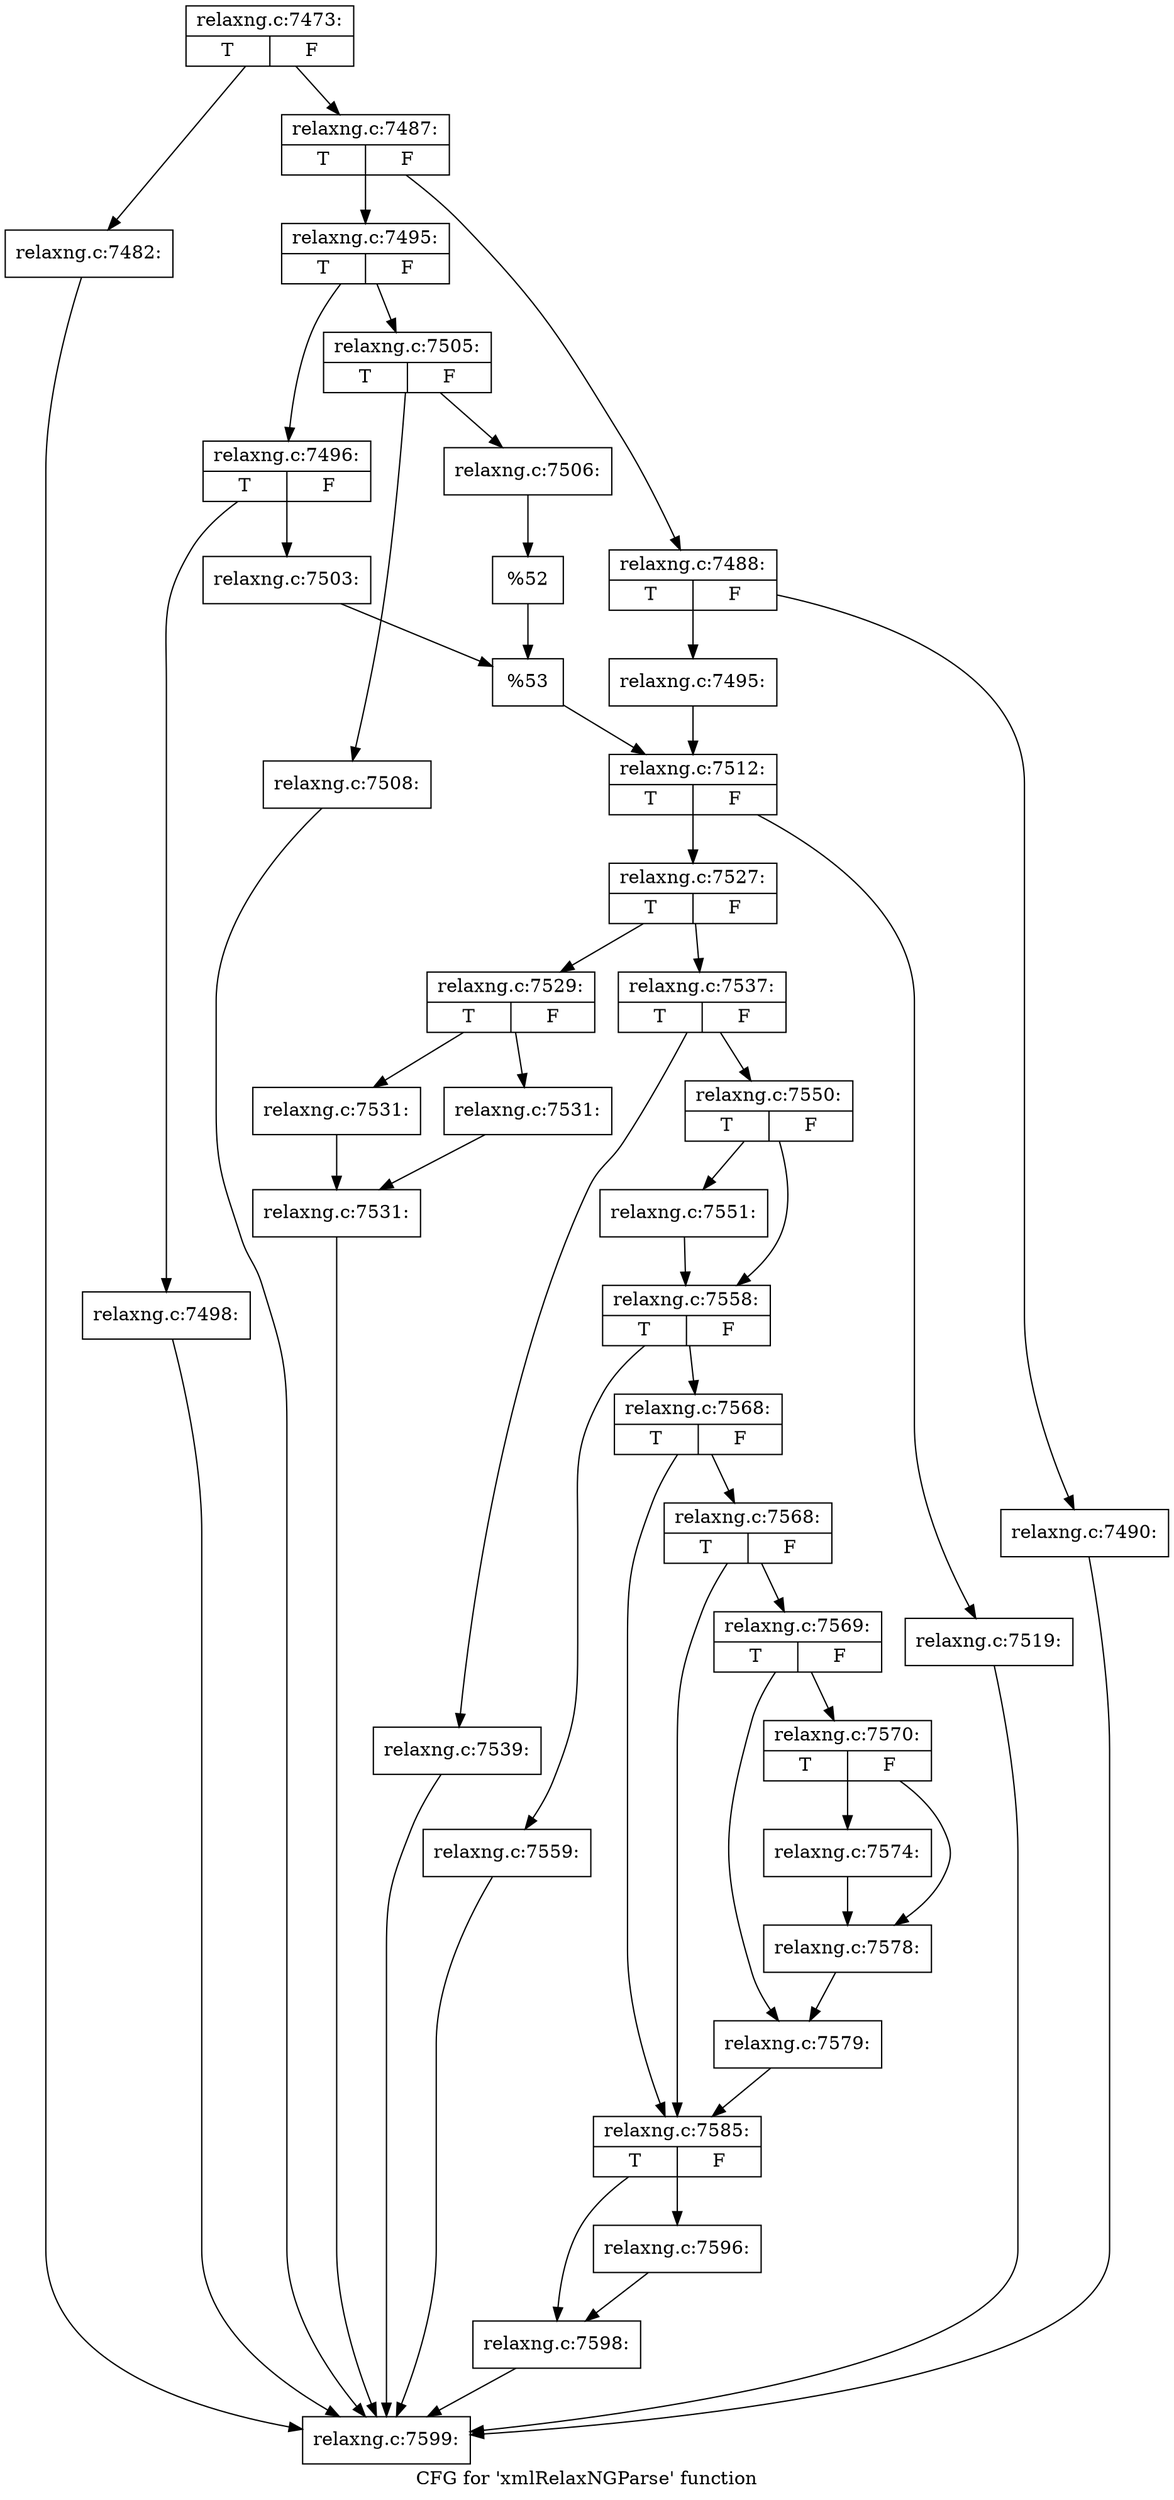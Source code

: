 digraph "CFG for 'xmlRelaxNGParse' function" {
	label="CFG for 'xmlRelaxNGParse' function";

	Node0x36c14d0 [shape=record,label="{relaxng.c:7473:|{<s0>T|<s1>F}}"];
	Node0x36c14d0 -> Node0x39d93e0;
	Node0x36c14d0 -> Node0x39d9430;
	Node0x39d93e0 [shape=record,label="{relaxng.c:7482:}"];
	Node0x39d93e0 -> Node0x3882270;
	Node0x39d9430 [shape=record,label="{relaxng.c:7487:|{<s0>T|<s1>F}}"];
	Node0x39d9430 -> Node0x39d9890;
	Node0x39d9430 -> Node0x39d9930;
	Node0x39d9890 [shape=record,label="{relaxng.c:7488:|{<s0>T|<s1>F}}"];
	Node0x39d9890 -> Node0x39da6d0;
	Node0x39d9890 -> Node0x39dab30;
	Node0x39da6d0 [shape=record,label="{relaxng.c:7490:}"];
	Node0x39da6d0 -> Node0x3882270;
	Node0x39dab30 [shape=record,label="{relaxng.c:7495:}"];
	Node0x39dab30 -> Node0x39d98e0;
	Node0x39d9930 [shape=record,label="{relaxng.c:7495:|{<s0>T|<s1>F}}"];
	Node0x39d9930 -> Node0x39f0c40;
	Node0x39d9930 -> Node0x39f0ce0;
	Node0x39f0c40 [shape=record,label="{relaxng.c:7496:|{<s0>T|<s1>F}}"];
	Node0x39f0c40 -> Node0x39f1ac0;
	Node0x39f0c40 -> Node0x39f1df0;
	Node0x39f1ac0 [shape=record,label="{relaxng.c:7498:}"];
	Node0x39f1ac0 -> Node0x3882270;
	Node0x39f1df0 [shape=record,label="{relaxng.c:7503:}"];
	Node0x39f1df0 -> Node0x39f0c90;
	Node0x39f0ce0 [shape=record,label="{relaxng.c:7505:|{<s0>T|<s1>F}}"];
	Node0x39f0ce0 -> Node0x39f24b0;
	Node0x39f0ce0 -> Node0x39f2550;
	Node0x39f24b0 [shape=record,label="{relaxng.c:7506:}"];
	Node0x39f24b0 -> Node0x39f2500;
	Node0x39f2550 [shape=record,label="{relaxng.c:7508:}"];
	Node0x39f2550 -> Node0x3882270;
	Node0x39f2500 [shape=record,label="{%52}"];
	Node0x39f2500 -> Node0x39f0c90;
	Node0x39f0c90 [shape=record,label="{%53}"];
	Node0x39f0c90 -> Node0x39d98e0;
	Node0x39d98e0 [shape=record,label="{relaxng.c:7512:|{<s0>T|<s1>F}}"];
	Node0x39d98e0 -> Node0x39fa780;
	Node0x39d98e0 -> Node0x39faab0;
	Node0x39fa780 [shape=record,label="{relaxng.c:7519:}"];
	Node0x39fa780 -> Node0x3882270;
	Node0x39faab0 [shape=record,label="{relaxng.c:7527:|{<s0>T|<s1>F}}"];
	Node0x39faab0 -> Node0x39fb6a0;
	Node0x39faab0 -> Node0x39fb8d0;
	Node0x39fb6a0 [shape=record,label="{relaxng.c:7529:|{<s0>T|<s1>F}}"];
	Node0x39fb6a0 -> Node0x39fbd30;
	Node0x39fb6a0 -> Node0x39fbd80;
	Node0x39fbd30 [shape=record,label="{relaxng.c:7531:}"];
	Node0x39fbd30 -> Node0x39fbdd0;
	Node0x39fbd80 [shape=record,label="{relaxng.c:7531:}"];
	Node0x39fbd80 -> Node0x39fbdd0;
	Node0x39fbdd0 [shape=record,label="{relaxng.c:7531:}"];
	Node0x39fbdd0 -> Node0x3882270;
	Node0x39fb8d0 [shape=record,label="{relaxng.c:7537:|{<s0>T|<s1>F}}"];
	Node0x39fb8d0 -> Node0x39fd160;
	Node0x39fb8d0 -> Node0x39fd490;
	Node0x39fd160 [shape=record,label="{relaxng.c:7539:}"];
	Node0x39fd160 -> Node0x3882270;
	Node0x39fd490 [shape=record,label="{relaxng.c:7550:|{<s0>T|<s1>F}}"];
	Node0x39fd490 -> Node0x39fdc50;
	Node0x39fd490 -> Node0x39fdca0;
	Node0x39fdc50 [shape=record,label="{relaxng.c:7551:}"];
	Node0x39fdc50 -> Node0x39fdca0;
	Node0x39fdca0 [shape=record,label="{relaxng.c:7558:|{<s0>T|<s1>F}}"];
	Node0x39fdca0 -> Node0x39fe5d0;
	Node0x39fdca0 -> Node0x39fe880;
	Node0x39fe5d0 [shape=record,label="{relaxng.c:7559:}"];
	Node0x39fe5d0 -> Node0x3882270;
	Node0x39fe880 [shape=record,label="{relaxng.c:7568:|{<s0>T|<s1>F}}"];
	Node0x39fe880 -> Node0x39a4910;
	Node0x39fe880 -> Node0x39a48c0;
	Node0x39a4910 [shape=record,label="{relaxng.c:7568:|{<s0>T|<s1>F}}"];
	Node0x39a4910 -> Node0x39a4870;
	Node0x39a4910 -> Node0x39a48c0;
	Node0x39a4870 [shape=record,label="{relaxng.c:7569:|{<s0>T|<s1>F}}"];
	Node0x39a4870 -> Node0x39a5240;
	Node0x39a4870 -> Node0x39a5290;
	Node0x39a5240 [shape=record,label="{relaxng.c:7570:|{<s0>T|<s1>F}}"];
	Node0x39a5240 -> Node0x3854730;
	Node0x39a5240 -> Node0x39a6520;
	Node0x3854730 [shape=record,label="{relaxng.c:7574:}"];
	Node0x3854730 -> Node0x39a6520;
	Node0x39a6520 [shape=record,label="{relaxng.c:7578:}"];
	Node0x39a6520 -> Node0x39a5290;
	Node0x39a5290 [shape=record,label="{relaxng.c:7579:}"];
	Node0x39a5290 -> Node0x39a48c0;
	Node0x39a48c0 [shape=record,label="{relaxng.c:7585:|{<s0>T|<s1>F}}"];
	Node0x39a48c0 -> Node0x3a03310;
	Node0x39a48c0 -> Node0x3a04670;
	Node0x3a03310 [shape=record,label="{relaxng.c:7596:}"];
	Node0x3a03310 -> Node0x3a04670;
	Node0x3a04670 [shape=record,label="{relaxng.c:7598:}"];
	Node0x3a04670 -> Node0x3882270;
	Node0x3882270 [shape=record,label="{relaxng.c:7599:}"];
}
